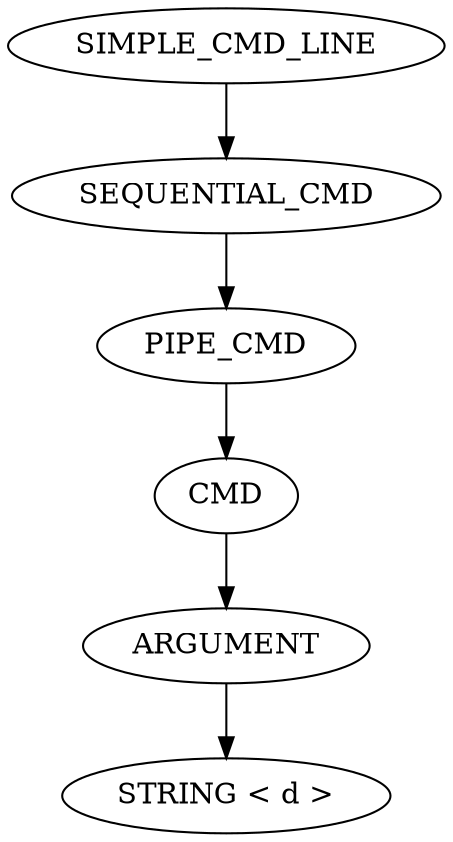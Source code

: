 digraph PARSER {
	NODE_0x5603ccba51b0 [label="SIMPLE_CMD_LINE\n"];
	NODE_0x5603ccba51b0 -> NODE_0x5603ccba5180
	NODE_0x5603ccba5180 [label="SEQUENTIAL_CMD\n"];
	NODE_0x5603ccba5180 -> NODE_0x5603ccba5150
	NODE_0x5603ccba5150 [label="PIPE_CMD\n"];
	NODE_0x5603ccba5150 -> NODE_0x5603ccba5120
	NODE_0x5603ccba5120 [label="CMD\n"];
	NODE_0x5603ccba5120 -> NODE_0x5603ccba50f0
	NODE_0x5603ccba50f0 [label="ARGUMENT\n"];
	NODE_0x5603ccba50f0 -> NODE_0x5603ccba50c0
	NODE_0x5603ccba50c0 [label="STRING < d >\n"];
}
